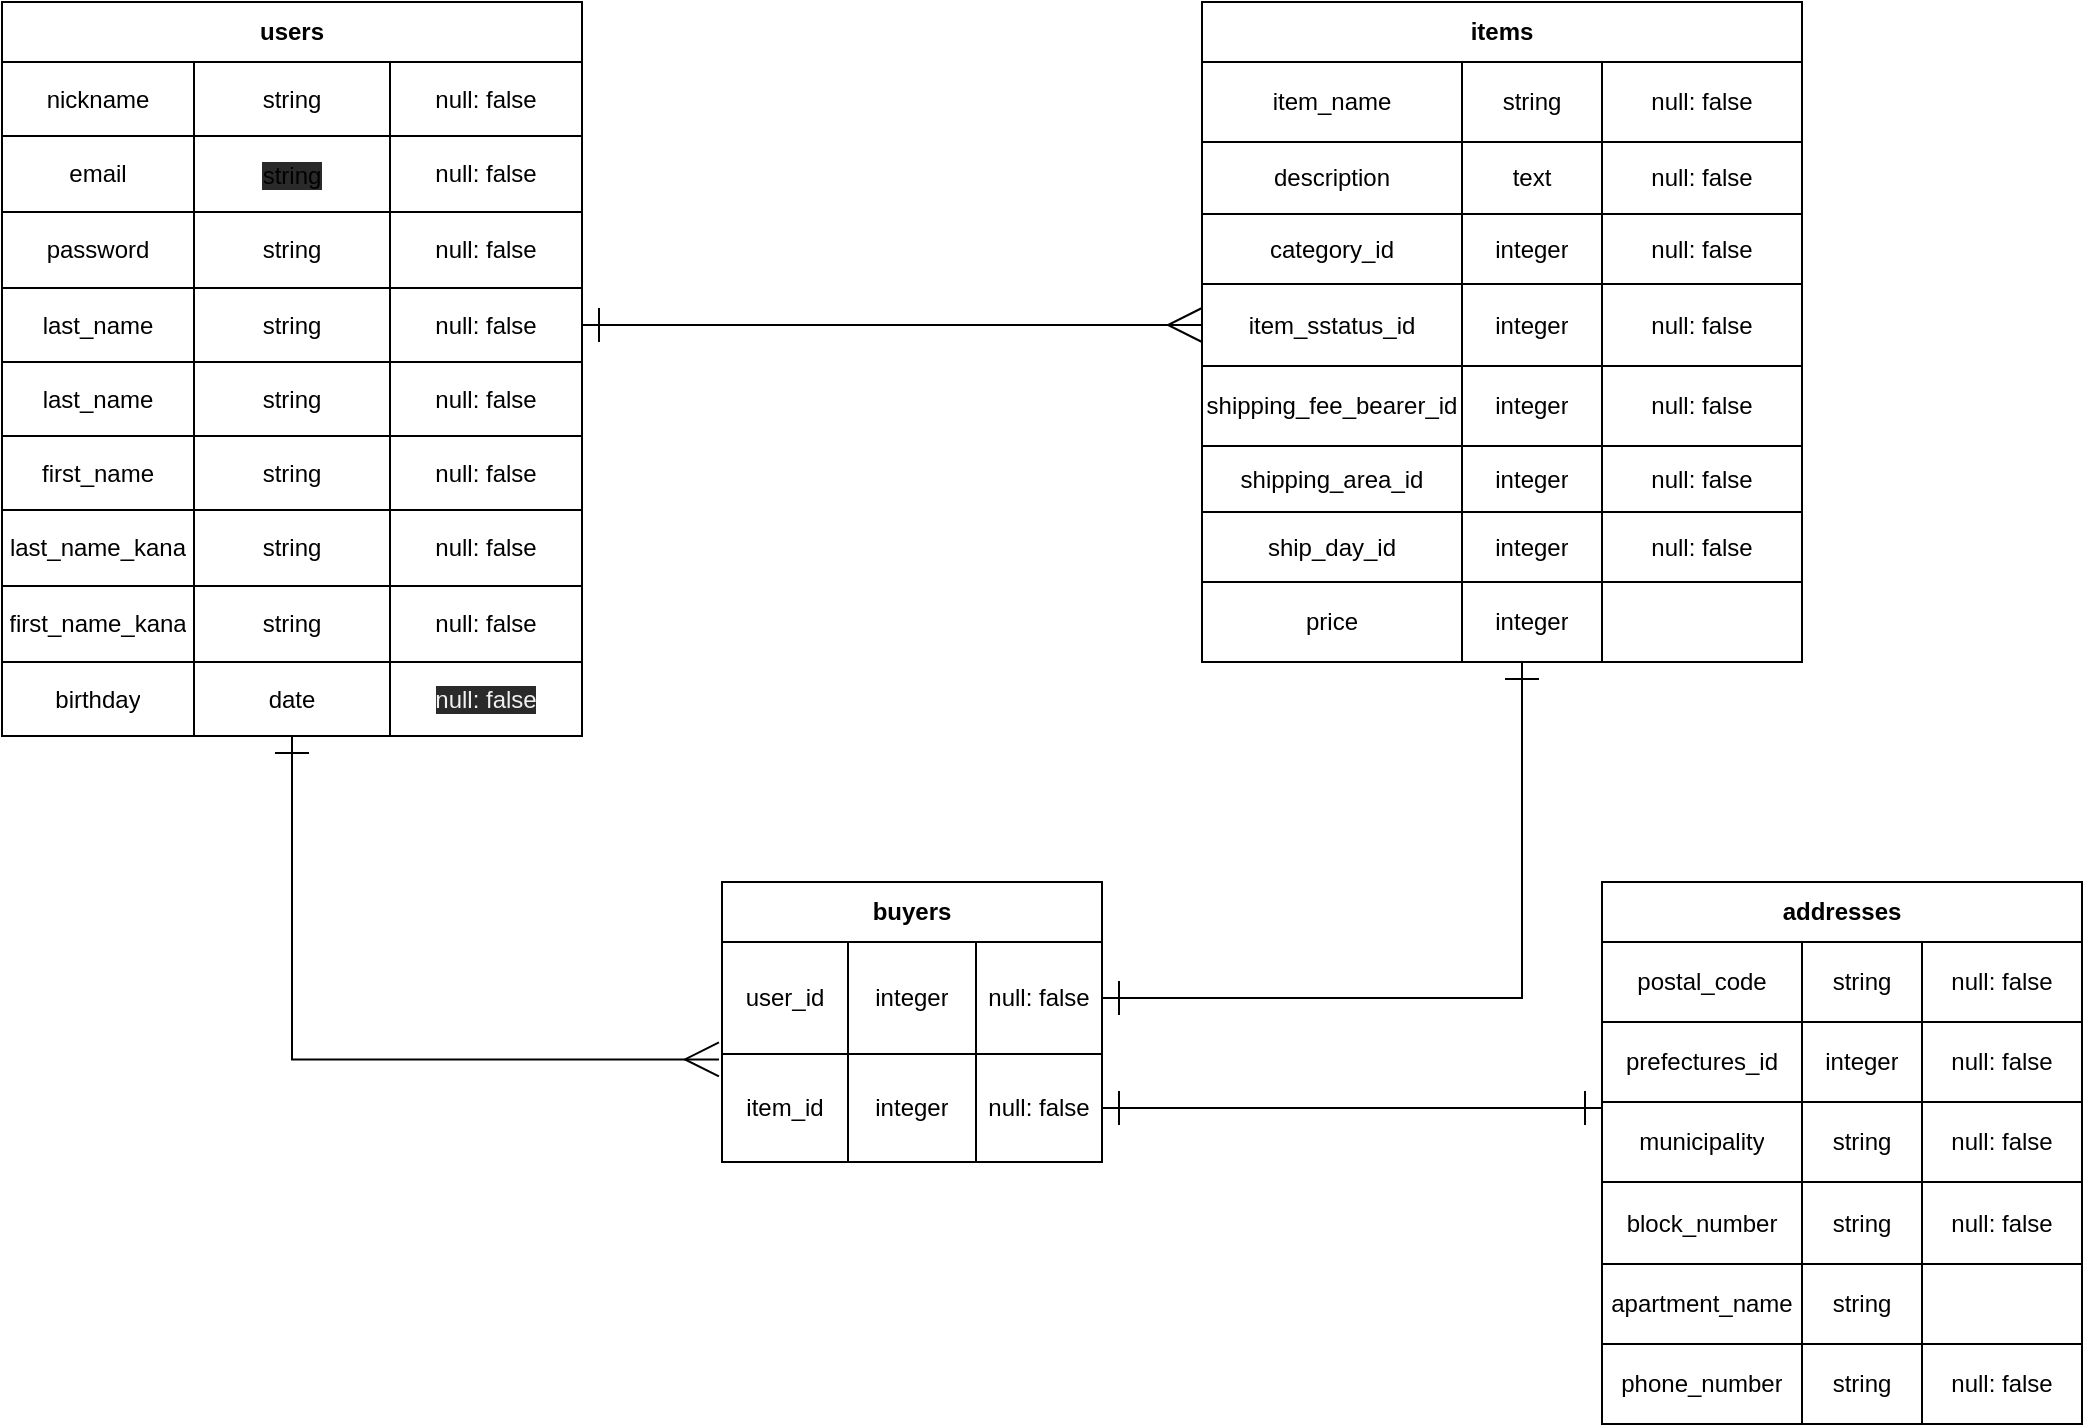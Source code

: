 <mxfile version="13.6.5">
    <diagram id="p3XSVhVBbxz0Y6dbwFnP" name="ページ1">
        <mxGraphModel dx="1283" dy="907" grid="1" gridSize="10" guides="1" tooltips="1" connect="1" arrows="1" fold="1" page="1" pageScale="1" pageWidth="1169" pageHeight="827" math="0" shadow="0">
            <root>
                <mxCell id="0"/>
                <mxCell id="1" parent="0"/>
                <mxCell id="352" style="edgeStyle=orthogonalEdgeStyle;rounded=0;orthogonalLoop=1;jettySize=auto;html=1;entryX=-0.008;entryY=0.05;entryDx=0;entryDy=0;entryPerimeter=0;endArrow=ERmany;endFill=0;endSize=15;startArrow=ERone;startFill=0;startSize=15;" edge="1" parent="1" source="236" target="323">
                    <mxGeometry relative="1" as="geometry"/>
                </mxCell>
                <mxCell id="236" value="users" style="shape=table;html=1;whiteSpace=wrap;startSize=30;container=1;collapsible=0;childLayout=tableLayout;fontStyle=1;align=center;" vertex="1" parent="1">
                    <mxGeometry x="80" y="80" width="290" height="367" as="geometry"/>
                </mxCell>
                <mxCell id="237" value="" style="shape=partialRectangle;html=1;whiteSpace=wrap;collapsible=0;dropTarget=0;pointerEvents=0;fillColor=none;top=0;left=0;bottom=0;right=0;points=[[0,0.5],[1,0.5]];portConstraint=eastwest;" vertex="1" parent="236">
                    <mxGeometry y="30" width="290" height="37" as="geometry"/>
                </mxCell>
                <mxCell id="238" value="nickname" style="shape=partialRectangle;html=1;whiteSpace=wrap;connectable=0;fillColor=none;top=0;left=0;bottom=0;right=0;overflow=hidden;" vertex="1" parent="237">
                    <mxGeometry width="96" height="37" as="geometry"/>
                </mxCell>
                <mxCell id="239" value="string" style="shape=partialRectangle;html=1;whiteSpace=wrap;connectable=0;fillColor=none;top=0;left=0;bottom=0;right=0;overflow=hidden;" vertex="1" parent="237">
                    <mxGeometry x="96" width="98" height="37" as="geometry"/>
                </mxCell>
                <mxCell id="240" value="null: false" style="shape=partialRectangle;html=1;whiteSpace=wrap;connectable=0;fillColor=none;top=0;left=0;bottom=0;right=0;overflow=hidden;" vertex="1" parent="237">
                    <mxGeometry x="194" width="96" height="37" as="geometry"/>
                </mxCell>
                <mxCell id="257" value="" style="shape=partialRectangle;html=1;whiteSpace=wrap;collapsible=0;dropTarget=0;pointerEvents=0;fillColor=none;top=0;left=0;bottom=0;right=0;points=[[0,0.5],[1,0.5]];portConstraint=eastwest;" vertex="1" parent="236">
                    <mxGeometry y="67" width="290" height="38" as="geometry"/>
                </mxCell>
                <mxCell id="258" value="email" style="shape=partialRectangle;html=1;whiteSpace=wrap;connectable=0;fillColor=none;top=0;left=0;bottom=0;right=0;overflow=hidden;" vertex="1" parent="257">
                    <mxGeometry width="96" height="38" as="geometry"/>
                </mxCell>
                <mxCell id="259" value="&lt;div style=&quot;line-height: 18px&quot;&gt;&lt;span style=&quot;background-color: rgb(42 , 42 , 42)&quot;&gt;string&lt;/span&gt;&lt;/div&gt;" style="shape=partialRectangle;html=1;whiteSpace=wrap;connectable=0;fillColor=none;top=0;left=0;bottom=0;right=0;overflow=hidden;" vertex="1" parent="257">
                    <mxGeometry x="96" width="98" height="38" as="geometry"/>
                </mxCell>
                <mxCell id="260" value="&lt;span&gt;null: false&lt;/span&gt;" style="shape=partialRectangle;html=1;whiteSpace=wrap;connectable=0;fillColor=none;top=0;left=0;bottom=0;right=0;overflow=hidden;" vertex="1" parent="257">
                    <mxGeometry x="194" width="96" height="38" as="geometry"/>
                </mxCell>
                <mxCell id="253" value="" style="shape=partialRectangle;html=1;whiteSpace=wrap;collapsible=0;dropTarget=0;pointerEvents=0;fillColor=none;top=0;left=0;bottom=0;right=0;points=[[0,0.5],[1,0.5]];portConstraint=eastwest;" vertex="1" parent="236">
                    <mxGeometry y="105" width="290" height="38" as="geometry"/>
                </mxCell>
                <mxCell id="254" value="password" style="shape=partialRectangle;html=1;whiteSpace=wrap;connectable=0;fillColor=none;top=0;left=0;bottom=0;right=0;overflow=hidden;" vertex="1" parent="253">
                    <mxGeometry width="96" height="38" as="geometry"/>
                </mxCell>
                <mxCell id="255" value="&lt;span&gt;string&lt;/span&gt;" style="shape=partialRectangle;html=1;whiteSpace=wrap;connectable=0;fillColor=none;top=0;left=0;bottom=0;right=0;overflow=hidden;" vertex="1" parent="253">
                    <mxGeometry x="96" width="98" height="38" as="geometry"/>
                </mxCell>
                <mxCell id="256" value="&lt;span&gt;null: false&lt;/span&gt;" style="shape=partialRectangle;html=1;whiteSpace=wrap;connectable=0;fillColor=none;top=0;left=0;bottom=0;right=0;overflow=hidden;" vertex="1" parent="253">
                    <mxGeometry x="194" width="96" height="38" as="geometry"/>
                </mxCell>
                <mxCell id="241" value="" style="shape=partialRectangle;html=1;whiteSpace=wrap;collapsible=0;dropTarget=0;pointerEvents=0;fillColor=none;top=0;left=0;bottom=0;right=0;points=[[0,0.5],[1,0.5]];portConstraint=eastwest;" vertex="1" parent="236">
                    <mxGeometry y="143" width="290" height="37" as="geometry"/>
                </mxCell>
                <mxCell id="242" value="last_name" style="shape=partialRectangle;html=1;whiteSpace=wrap;connectable=0;fillColor=none;top=0;left=0;bottom=0;right=0;overflow=hidden;" vertex="1" parent="241">
                    <mxGeometry width="96" height="37" as="geometry"/>
                </mxCell>
                <mxCell id="243" value="&lt;span&gt;string&lt;/span&gt;" style="shape=partialRectangle;html=1;whiteSpace=wrap;connectable=0;fillColor=none;top=0;left=0;bottom=0;right=0;overflow=hidden;" vertex="1" parent="241">
                    <mxGeometry x="96" width="98" height="37" as="geometry"/>
                </mxCell>
                <mxCell id="244" value="&lt;span&gt;null: false&lt;/span&gt;" style="shape=partialRectangle;html=1;whiteSpace=wrap;connectable=0;fillColor=none;top=0;left=0;bottom=0;right=0;overflow=hidden;" vertex="1" parent="241">
                    <mxGeometry x="194" width="96" height="37" as="geometry"/>
                </mxCell>
                <mxCell id="354" value="" style="shape=partialRectangle;html=1;whiteSpace=wrap;collapsible=0;dropTarget=0;pointerEvents=0;fillColor=none;top=0;left=0;bottom=0;right=0;points=[[0,0.5],[1,0.5]];portConstraint=eastwest;" vertex="1" parent="236">
                    <mxGeometry y="180" width="290" height="37" as="geometry"/>
                </mxCell>
                <mxCell id="355" value="last_name" style="shape=partialRectangle;html=1;whiteSpace=wrap;connectable=0;fillColor=none;top=0;left=0;bottom=0;right=0;overflow=hidden;" vertex="1" parent="354">
                    <mxGeometry width="96" height="37" as="geometry"/>
                </mxCell>
                <mxCell id="356" value="&lt;span&gt;string&lt;/span&gt;" style="shape=partialRectangle;html=1;whiteSpace=wrap;connectable=0;fillColor=none;top=0;left=0;bottom=0;right=0;overflow=hidden;" vertex="1" parent="354">
                    <mxGeometry x="96" width="98" height="37" as="geometry"/>
                </mxCell>
                <mxCell id="357" value="&lt;span&gt;null: false&lt;/span&gt;" style="shape=partialRectangle;html=1;whiteSpace=wrap;connectable=0;fillColor=none;top=0;left=0;bottom=0;right=0;overflow=hidden;" vertex="1" parent="354">
                    <mxGeometry x="194" width="96" height="37" as="geometry"/>
                </mxCell>
                <mxCell id="249" value="" style="shape=partialRectangle;html=1;whiteSpace=wrap;collapsible=0;dropTarget=0;pointerEvents=0;fillColor=none;top=0;left=0;bottom=0;right=0;points=[[0,0.5],[1,0.5]];portConstraint=eastwest;" vertex="1" parent="236">
                    <mxGeometry y="217" width="290" height="37" as="geometry"/>
                </mxCell>
                <mxCell id="250" value="first_name" style="shape=partialRectangle;html=1;whiteSpace=wrap;connectable=0;fillColor=none;top=0;left=0;bottom=0;right=0;overflow=hidden;" vertex="1" parent="249">
                    <mxGeometry width="96" height="37" as="geometry"/>
                </mxCell>
                <mxCell id="251" value="&lt;span&gt;string&lt;/span&gt;" style="shape=partialRectangle;html=1;whiteSpace=wrap;connectable=0;fillColor=none;top=0;left=0;bottom=0;right=0;overflow=hidden;" vertex="1" parent="249">
                    <mxGeometry x="96" width="98" height="37" as="geometry"/>
                </mxCell>
                <mxCell id="252" value="&lt;span&gt;null: false&lt;/span&gt;" style="shape=partialRectangle;html=1;whiteSpace=wrap;connectable=0;fillColor=none;top=0;left=0;bottom=0;right=0;overflow=hidden;" vertex="1" parent="249">
                    <mxGeometry x="194" width="96" height="37" as="geometry"/>
                </mxCell>
                <mxCell id="265" value="" style="shape=partialRectangle;html=1;whiteSpace=wrap;collapsible=0;dropTarget=0;pointerEvents=0;fillColor=none;top=0;left=0;bottom=0;right=0;points=[[0,0.5],[1,0.5]];portConstraint=eastwest;" vertex="1" parent="236">
                    <mxGeometry y="254" width="290" height="38" as="geometry"/>
                </mxCell>
                <mxCell id="266" value="last_name_kana" style="shape=partialRectangle;html=1;whiteSpace=wrap;connectable=0;fillColor=none;top=0;left=0;bottom=0;right=0;overflow=hidden;" vertex="1" parent="265">
                    <mxGeometry width="96" height="38" as="geometry"/>
                </mxCell>
                <mxCell id="267" value="&lt;span&gt;string&lt;/span&gt;" style="shape=partialRectangle;html=1;whiteSpace=wrap;connectable=0;fillColor=none;top=0;left=0;bottom=0;right=0;overflow=hidden;" vertex="1" parent="265">
                    <mxGeometry x="96" width="98" height="38" as="geometry"/>
                </mxCell>
                <mxCell id="268" value="&lt;span&gt;null: false&lt;/span&gt;" style="shape=partialRectangle;html=1;whiteSpace=wrap;connectable=0;fillColor=none;top=0;left=0;bottom=0;right=0;overflow=hidden;" vertex="1" parent="265">
                    <mxGeometry x="194" width="96" height="38" as="geometry"/>
                </mxCell>
                <mxCell id="261" value="" style="shape=partialRectangle;html=1;whiteSpace=wrap;collapsible=0;dropTarget=0;pointerEvents=0;fillColor=none;top=0;left=0;bottom=0;right=0;points=[[0,0.5],[1,0.5]];portConstraint=eastwest;" vertex="1" parent="236">
                    <mxGeometry y="292" width="290" height="38" as="geometry"/>
                </mxCell>
                <mxCell id="262" value="first_name_kana" style="shape=partialRectangle;html=1;whiteSpace=wrap;connectable=0;fillColor=none;top=0;left=0;bottom=0;right=0;overflow=hidden;" vertex="1" parent="261">
                    <mxGeometry width="96" height="38" as="geometry"/>
                </mxCell>
                <mxCell id="263" value="&lt;span&gt;string&lt;/span&gt;" style="shape=partialRectangle;html=1;whiteSpace=wrap;connectable=0;fillColor=none;top=0;left=0;bottom=0;right=0;overflow=hidden;" vertex="1" parent="261">
                    <mxGeometry x="96" width="98" height="38" as="geometry"/>
                </mxCell>
                <mxCell id="264" value="&lt;span&gt;null: false&lt;/span&gt;" style="shape=partialRectangle;html=1;whiteSpace=wrap;connectable=0;fillColor=none;top=0;left=0;bottom=0;right=0;overflow=hidden;" vertex="1" parent="261">
                    <mxGeometry x="194" width="96" height="38" as="geometry"/>
                </mxCell>
                <mxCell id="245" value="" style="shape=partialRectangle;html=1;whiteSpace=wrap;collapsible=0;dropTarget=0;pointerEvents=0;fillColor=none;top=0;left=0;bottom=0;right=0;points=[[0,0.5],[1,0.5]];portConstraint=eastwest;" vertex="1" parent="236">
                    <mxGeometry y="330" width="290" height="37" as="geometry"/>
                </mxCell>
                <mxCell id="246" value="birthday" style="shape=partialRectangle;html=1;whiteSpace=wrap;connectable=0;fillColor=none;top=0;left=0;bottom=0;right=0;overflow=hidden;" vertex="1" parent="245">
                    <mxGeometry width="96" height="37" as="geometry"/>
                </mxCell>
                <mxCell id="247" value="date" style="shape=partialRectangle;html=1;whiteSpace=wrap;connectable=0;fillColor=none;top=0;left=0;bottom=0;right=0;overflow=hidden;" vertex="1" parent="245">
                    <mxGeometry x="96" width="98" height="37" as="geometry"/>
                </mxCell>
                <mxCell id="248" value="&lt;meta charset=&quot;utf-8&quot;&gt;&lt;span style=&quot;color: rgb(240, 240, 240); font-family: helvetica; font-size: 12px; font-style: normal; font-weight: 400; letter-spacing: normal; text-align: center; text-indent: 0px; text-transform: none; word-spacing: 0px; background-color: rgb(42, 42, 42); display: inline; float: none;&quot;&gt;null: false&lt;/span&gt;" style="shape=partialRectangle;html=1;whiteSpace=wrap;connectable=0;fillColor=none;top=0;left=0;bottom=0;right=0;overflow=hidden;" vertex="1" parent="245">
                    <mxGeometry x="194" width="96" height="37" as="geometry"/>
                </mxCell>
                <mxCell id="269" value="items" style="shape=table;html=1;whiteSpace=wrap;startSize=30;container=1;collapsible=0;childLayout=tableLayout;fontStyle=1;align=center;" vertex="1" parent="1">
                    <mxGeometry x="680" y="80" width="300" height="330" as="geometry"/>
                </mxCell>
                <mxCell id="270" value="" style="shape=partialRectangle;html=1;whiteSpace=wrap;collapsible=0;dropTarget=0;pointerEvents=0;fillColor=none;top=0;left=0;bottom=0;right=0;points=[[0,0.5],[1,0.5]];portConstraint=eastwest;" vertex="1" parent="269">
                    <mxGeometry y="30" width="300" height="40" as="geometry"/>
                </mxCell>
                <mxCell id="271" value="item_name" style="shape=partialRectangle;html=1;whiteSpace=wrap;connectable=0;fillColor=none;top=0;left=0;bottom=0;right=0;overflow=hidden;" vertex="1" parent="270">
                    <mxGeometry width="130" height="40" as="geometry"/>
                </mxCell>
                <mxCell id="272" value="string" style="shape=partialRectangle;html=1;whiteSpace=wrap;connectable=0;fillColor=none;top=0;left=0;bottom=0;right=0;overflow=hidden;" vertex="1" parent="270">
                    <mxGeometry x="130" width="70" height="40" as="geometry"/>
                </mxCell>
                <mxCell id="273" value="null: false" style="shape=partialRectangle;html=1;whiteSpace=wrap;connectable=0;fillColor=none;top=0;left=0;bottom=0;right=0;overflow=hidden;" vertex="1" parent="270">
                    <mxGeometry x="200" width="100" height="40" as="geometry"/>
                </mxCell>
                <mxCell id="274" value="" style="shape=partialRectangle;html=1;whiteSpace=wrap;collapsible=0;dropTarget=0;pointerEvents=0;fillColor=none;top=0;left=0;bottom=0;right=0;points=[[0,0.5],[1,0.5]];portConstraint=eastwest;" vertex="1" parent="269">
                    <mxGeometry y="70" width="300" height="36" as="geometry"/>
                </mxCell>
                <mxCell id="275" value="description" style="shape=partialRectangle;html=1;whiteSpace=wrap;connectable=0;fillColor=none;top=0;left=0;bottom=0;right=0;overflow=hidden;" vertex="1" parent="274">
                    <mxGeometry width="130" height="36" as="geometry"/>
                </mxCell>
                <mxCell id="276" value="text" style="shape=partialRectangle;html=1;whiteSpace=wrap;connectable=0;fillColor=none;top=0;left=0;bottom=0;right=0;overflow=hidden;" vertex="1" parent="274">
                    <mxGeometry x="130" width="70" height="36" as="geometry"/>
                </mxCell>
                <mxCell id="277" value="null: false" style="shape=partialRectangle;html=1;whiteSpace=wrap;connectable=0;fillColor=none;top=0;left=0;bottom=0;right=0;overflow=hidden;" vertex="1" parent="274">
                    <mxGeometry x="200" width="100" height="36" as="geometry"/>
                </mxCell>
                <mxCell id="278" value="" style="shape=partialRectangle;html=1;whiteSpace=wrap;collapsible=0;dropTarget=0;pointerEvents=0;fillColor=none;top=0;left=0;bottom=0;right=0;points=[[0,0.5],[1,0.5]];portConstraint=eastwest;" vertex="1" parent="269">
                    <mxGeometry y="106" width="300" height="35" as="geometry"/>
                </mxCell>
                <mxCell id="279" value="category_id" style="shape=partialRectangle;html=1;whiteSpace=wrap;connectable=0;fillColor=none;top=0;left=0;bottom=0;right=0;overflow=hidden;" vertex="1" parent="278">
                    <mxGeometry width="130" height="35" as="geometry"/>
                </mxCell>
                <mxCell id="280" value="integer" style="shape=partialRectangle;html=1;whiteSpace=wrap;connectable=0;fillColor=none;top=0;left=0;bottom=0;right=0;overflow=hidden;" vertex="1" parent="278">
                    <mxGeometry x="130" width="70" height="35" as="geometry"/>
                </mxCell>
                <mxCell id="281" value="null: false" style="shape=partialRectangle;html=1;whiteSpace=wrap;connectable=0;fillColor=none;top=0;left=0;bottom=0;right=0;overflow=hidden;" vertex="1" parent="278">
                    <mxGeometry x="200" width="100" height="35" as="geometry"/>
                </mxCell>
                <mxCell id="290" value="" style="shape=partialRectangle;html=1;whiteSpace=wrap;collapsible=0;dropTarget=0;pointerEvents=0;fillColor=none;top=0;left=0;bottom=0;right=0;points=[[0,0.5],[1,0.5]];portConstraint=eastwest;" vertex="1" parent="269">
                    <mxGeometry y="141" width="300" height="41" as="geometry"/>
                </mxCell>
                <mxCell id="291" value="item_sstatus_id" style="shape=partialRectangle;html=1;whiteSpace=wrap;connectable=0;fillColor=none;top=0;left=0;bottom=0;right=0;overflow=hidden;" vertex="1" parent="290">
                    <mxGeometry width="130" height="41" as="geometry"/>
                </mxCell>
                <mxCell id="292" value="&lt;span&gt;integer&lt;/span&gt;" style="shape=partialRectangle;html=1;whiteSpace=wrap;connectable=0;fillColor=none;top=0;left=0;bottom=0;right=0;overflow=hidden;" vertex="1" parent="290">
                    <mxGeometry x="130" width="70" height="41" as="geometry"/>
                </mxCell>
                <mxCell id="293" value="null: false" style="shape=partialRectangle;html=1;whiteSpace=wrap;connectable=0;fillColor=none;top=0;left=0;bottom=0;right=0;overflow=hidden;" vertex="1" parent="290">
                    <mxGeometry x="200" width="100" height="41" as="geometry"/>
                </mxCell>
                <mxCell id="286" value="" style="shape=partialRectangle;html=1;whiteSpace=wrap;collapsible=0;dropTarget=0;pointerEvents=0;fillColor=none;top=0;left=0;bottom=0;right=0;points=[[0,0.5],[1,0.5]];portConstraint=eastwest;" vertex="1" parent="269">
                    <mxGeometry y="182" width="300" height="40" as="geometry"/>
                </mxCell>
                <mxCell id="287" value="shipping_fee_bearer_id" style="shape=partialRectangle;html=1;whiteSpace=wrap;connectable=0;fillColor=none;top=0;left=0;bottom=0;right=0;overflow=hidden;" vertex="1" parent="286">
                    <mxGeometry width="130" height="40" as="geometry"/>
                </mxCell>
                <mxCell id="288" value="&lt;span&gt;integer&lt;/span&gt;" style="shape=partialRectangle;html=1;whiteSpace=wrap;connectable=0;fillColor=none;top=0;left=0;bottom=0;right=0;overflow=hidden;" vertex="1" parent="286">
                    <mxGeometry x="130" width="70" height="40" as="geometry"/>
                </mxCell>
                <mxCell id="289" value="null: false" style="shape=partialRectangle;html=1;whiteSpace=wrap;connectable=0;fillColor=none;top=0;left=0;bottom=0;right=0;overflow=hidden;" vertex="1" parent="286">
                    <mxGeometry x="200" width="100" height="40" as="geometry"/>
                </mxCell>
                <mxCell id="297" value="" style="shape=partialRectangle;html=1;whiteSpace=wrap;collapsible=0;dropTarget=0;pointerEvents=0;fillColor=none;top=0;left=0;bottom=0;right=0;points=[[0,0.5],[1,0.5]];portConstraint=eastwest;" vertex="1" parent="269">
                    <mxGeometry y="222" width="300" height="33" as="geometry"/>
                </mxCell>
                <mxCell id="298" value="shipping_area_id" style="shape=partialRectangle;html=1;whiteSpace=wrap;connectable=0;fillColor=none;top=0;left=0;bottom=0;right=0;overflow=hidden;" vertex="1" parent="297">
                    <mxGeometry width="130" height="33" as="geometry"/>
                </mxCell>
                <mxCell id="299" value="&lt;span&gt;integer&lt;/span&gt;" style="shape=partialRectangle;html=1;whiteSpace=wrap;connectable=0;fillColor=none;top=0;left=0;bottom=0;right=0;overflow=hidden;" vertex="1" parent="297">
                    <mxGeometry x="130" width="70" height="33" as="geometry"/>
                </mxCell>
                <mxCell id="300" value="null: false" style="shape=partialRectangle;html=1;whiteSpace=wrap;connectable=0;fillColor=none;top=0;left=0;bottom=0;right=0;overflow=hidden;" vertex="1" parent="297">
                    <mxGeometry x="200" width="100" height="33" as="geometry"/>
                </mxCell>
                <mxCell id="282" value="" style="shape=partialRectangle;html=1;whiteSpace=wrap;collapsible=0;dropTarget=0;pointerEvents=0;fillColor=none;top=0;left=0;bottom=0;right=0;points=[[0,0.5],[1,0.5]];portConstraint=eastwest;" vertex="1" parent="269">
                    <mxGeometry y="255" width="300" height="35" as="geometry"/>
                </mxCell>
                <mxCell id="283" value="ship_day_id" style="shape=partialRectangle;html=1;whiteSpace=wrap;connectable=0;fillColor=none;top=0;left=0;bottom=0;right=0;overflow=hidden;" vertex="1" parent="282">
                    <mxGeometry width="130" height="35" as="geometry"/>
                </mxCell>
                <mxCell id="284" value="&lt;span&gt;integer&lt;/span&gt;" style="shape=partialRectangle;html=1;whiteSpace=wrap;connectable=0;fillColor=none;top=0;left=0;bottom=0;right=0;overflow=hidden;" vertex="1" parent="282">
                    <mxGeometry x="130" width="70" height="35" as="geometry"/>
                </mxCell>
                <mxCell id="285" value="null: false" style="shape=partialRectangle;html=1;whiteSpace=wrap;connectable=0;fillColor=none;top=0;left=0;bottom=0;right=0;overflow=hidden;" vertex="1" parent="282">
                    <mxGeometry x="200" width="100" height="35" as="geometry"/>
                </mxCell>
                <mxCell id="301" value="" style="shape=partialRectangle;html=1;whiteSpace=wrap;collapsible=0;dropTarget=0;pointerEvents=0;fillColor=none;top=0;left=0;bottom=0;right=0;points=[[0,0.5],[1,0.5]];portConstraint=eastwest;" vertex="1" parent="269">
                    <mxGeometry y="290" width="300" height="40" as="geometry"/>
                </mxCell>
                <mxCell id="302" value="price" style="shape=partialRectangle;html=1;whiteSpace=wrap;connectable=0;fillColor=none;top=0;left=0;bottom=0;right=0;overflow=hidden;" vertex="1" parent="301">
                    <mxGeometry width="130" height="40" as="geometry"/>
                </mxCell>
                <mxCell id="303" value="&lt;span&gt;integer&lt;/span&gt;" style="shape=partialRectangle;html=1;whiteSpace=wrap;connectable=0;fillColor=none;top=0;left=0;bottom=0;right=0;overflow=hidden;" vertex="1" parent="301">
                    <mxGeometry x="130" width="70" height="40" as="geometry"/>
                </mxCell>
                <mxCell id="304" value="" style="shape=partialRectangle;html=1;whiteSpace=wrap;connectable=0;fillColor=none;top=0;left=0;bottom=0;right=0;overflow=hidden;" vertex="1" parent="301">
                    <mxGeometry x="200" width="100" height="40" as="geometry"/>
                </mxCell>
                <mxCell id="327" value="addresses" style="shape=table;html=1;whiteSpace=wrap;startSize=30;container=1;collapsible=0;childLayout=tableLayout;fontStyle=1;align=center;" vertex="1" parent="1">
                    <mxGeometry x="880" y="520" width="240" height="271" as="geometry"/>
                </mxCell>
                <mxCell id="328" value="" style="shape=partialRectangle;html=1;whiteSpace=wrap;collapsible=0;dropTarget=0;pointerEvents=0;fillColor=none;top=0;left=0;bottom=0;right=0;points=[[0,0.5],[1,0.5]];portConstraint=eastwest;" vertex="1" parent="327">
                    <mxGeometry y="30" width="240" height="40" as="geometry"/>
                </mxCell>
                <mxCell id="329" value="postal_code" style="shape=partialRectangle;html=1;whiteSpace=wrap;connectable=0;fillColor=none;top=0;left=0;bottom=0;right=0;overflow=hidden;" vertex="1" parent="328">
                    <mxGeometry width="100" height="40" as="geometry"/>
                </mxCell>
                <mxCell id="330" value="string" style="shape=partialRectangle;html=1;whiteSpace=wrap;connectable=0;fillColor=none;top=0;left=0;bottom=0;right=0;overflow=hidden;" vertex="1" parent="328">
                    <mxGeometry x="100" width="60" height="40" as="geometry"/>
                </mxCell>
                <mxCell id="331" value="null: false" style="shape=partialRectangle;html=1;whiteSpace=wrap;connectable=0;fillColor=none;top=0;left=0;bottom=0;right=0;overflow=hidden;" vertex="1" parent="328">
                    <mxGeometry x="160" width="80" height="40" as="geometry"/>
                </mxCell>
                <mxCell id="332" value="" style="shape=partialRectangle;html=1;whiteSpace=wrap;collapsible=0;dropTarget=0;pointerEvents=0;fillColor=none;top=0;left=0;bottom=0;right=0;points=[[0,0.5],[1,0.5]];portConstraint=eastwest;" vertex="1" parent="327">
                    <mxGeometry y="70" width="240" height="40" as="geometry"/>
                </mxCell>
                <mxCell id="333" value="prefectures_id" style="shape=partialRectangle;html=1;whiteSpace=wrap;connectable=0;fillColor=none;top=0;left=0;bottom=0;right=0;overflow=hidden;" vertex="1" parent="332">
                    <mxGeometry width="100" height="40" as="geometry"/>
                </mxCell>
                <mxCell id="334" value="integer" style="shape=partialRectangle;html=1;whiteSpace=wrap;connectable=0;fillColor=none;top=0;left=0;bottom=0;right=0;overflow=hidden;" vertex="1" parent="332">
                    <mxGeometry x="100" width="60" height="40" as="geometry"/>
                </mxCell>
                <mxCell id="335" value="null: false" style="shape=partialRectangle;html=1;whiteSpace=wrap;connectable=0;fillColor=none;top=0;left=0;bottom=0;right=0;overflow=hidden;" vertex="1" parent="332">
                    <mxGeometry x="160" width="80" height="40" as="geometry"/>
                </mxCell>
                <mxCell id="336" value="" style="shape=partialRectangle;html=1;whiteSpace=wrap;collapsible=0;dropTarget=0;pointerEvents=0;fillColor=none;top=0;left=0;bottom=0;right=0;points=[[0,0.5],[1,0.5]];portConstraint=eastwest;" vertex="1" parent="327">
                    <mxGeometry y="110" width="240" height="40" as="geometry"/>
                </mxCell>
                <mxCell id="337" value="municipality" style="shape=partialRectangle;html=1;whiteSpace=wrap;connectable=0;fillColor=none;top=0;left=0;bottom=0;right=0;overflow=hidden;" vertex="1" parent="336">
                    <mxGeometry width="100" height="40" as="geometry"/>
                </mxCell>
                <mxCell id="338" value="string" style="shape=partialRectangle;html=1;whiteSpace=wrap;connectable=0;fillColor=none;top=0;left=0;bottom=0;right=0;overflow=hidden;" vertex="1" parent="336">
                    <mxGeometry x="100" width="60" height="40" as="geometry"/>
                </mxCell>
                <mxCell id="339" value="null: false" style="shape=partialRectangle;html=1;whiteSpace=wrap;connectable=0;fillColor=none;top=0;left=0;bottom=0;right=0;overflow=hidden;" vertex="1" parent="336">
                    <mxGeometry x="160" width="80" height="40" as="geometry"/>
                </mxCell>
                <mxCell id="348" value="" style="shape=partialRectangle;html=1;whiteSpace=wrap;collapsible=0;dropTarget=0;pointerEvents=0;fillColor=none;top=0;left=0;bottom=0;right=0;points=[[0,0.5],[1,0.5]];portConstraint=eastwest;" vertex="1" parent="327">
                    <mxGeometry y="150" width="240" height="41" as="geometry"/>
                </mxCell>
                <mxCell id="349" value="block_number" style="shape=partialRectangle;html=1;whiteSpace=wrap;connectable=0;fillColor=none;top=0;left=0;bottom=0;right=0;overflow=hidden;" vertex="1" parent="348">
                    <mxGeometry width="100" height="41" as="geometry"/>
                </mxCell>
                <mxCell id="350" value="string" style="shape=partialRectangle;html=1;whiteSpace=wrap;connectable=0;fillColor=none;top=0;left=0;bottom=0;right=0;overflow=hidden;" vertex="1" parent="348">
                    <mxGeometry x="100" width="60" height="41" as="geometry"/>
                </mxCell>
                <mxCell id="351" value="null: false" style="shape=partialRectangle;html=1;whiteSpace=wrap;connectable=0;fillColor=none;top=0;left=0;bottom=0;right=0;overflow=hidden;" vertex="1" parent="348">
                    <mxGeometry x="160" width="80" height="41" as="geometry"/>
                </mxCell>
                <mxCell id="344" value="" style="shape=partialRectangle;html=1;whiteSpace=wrap;collapsible=0;dropTarget=0;pointerEvents=0;fillColor=none;top=0;left=0;bottom=0;right=0;points=[[0,0.5],[1,0.5]];portConstraint=eastwest;" vertex="1" parent="327">
                    <mxGeometry y="191" width="240" height="40" as="geometry"/>
                </mxCell>
                <mxCell id="345" value="apartment_name" style="shape=partialRectangle;html=1;whiteSpace=wrap;connectable=0;fillColor=none;top=0;left=0;bottom=0;right=0;overflow=hidden;" vertex="1" parent="344">
                    <mxGeometry width="100" height="40" as="geometry"/>
                </mxCell>
                <mxCell id="346" value="string" style="shape=partialRectangle;html=1;whiteSpace=wrap;connectable=0;fillColor=none;top=0;left=0;bottom=0;right=0;overflow=hidden;" vertex="1" parent="344">
                    <mxGeometry x="100" width="60" height="40" as="geometry"/>
                </mxCell>
                <mxCell id="347" value="" style="shape=partialRectangle;html=1;whiteSpace=wrap;connectable=0;fillColor=none;top=0;left=0;bottom=0;right=0;overflow=hidden;" vertex="1" parent="344">
                    <mxGeometry x="160" width="80" height="40" as="geometry"/>
                </mxCell>
                <mxCell id="340" value="" style="shape=partialRectangle;html=1;whiteSpace=wrap;collapsible=0;dropTarget=0;pointerEvents=0;fillColor=none;top=0;left=0;bottom=0;right=0;points=[[0,0.5],[1,0.5]];portConstraint=eastwest;" vertex="1" parent="327">
                    <mxGeometry y="231" width="240" height="40" as="geometry"/>
                </mxCell>
                <mxCell id="341" value="phone_number" style="shape=partialRectangle;html=1;whiteSpace=wrap;connectable=0;fillColor=none;top=0;left=0;bottom=0;right=0;overflow=hidden;" vertex="1" parent="340">
                    <mxGeometry width="100" height="40" as="geometry"/>
                </mxCell>
                <mxCell id="342" value="string" style="shape=partialRectangle;html=1;whiteSpace=wrap;connectable=0;fillColor=none;top=0;left=0;bottom=0;right=0;overflow=hidden;" vertex="1" parent="340">
                    <mxGeometry x="100" width="60" height="40" as="geometry"/>
                </mxCell>
                <mxCell id="343" value="null: false" style="shape=partialRectangle;html=1;whiteSpace=wrap;connectable=0;fillColor=none;top=0;left=0;bottom=0;right=0;overflow=hidden;" vertex="1" parent="340">
                    <mxGeometry x="160" width="80" height="40" as="geometry"/>
                </mxCell>
                <mxCell id="318" value="buyers" style="shape=table;html=1;whiteSpace=wrap;startSize=30;container=1;collapsible=0;childLayout=tableLayout;fontStyle=1;align=center;" vertex="1" parent="1">
                    <mxGeometry x="440" y="520" width="190" height="140" as="geometry"/>
                </mxCell>
                <mxCell id="319" value="" style="shape=partialRectangle;html=1;whiteSpace=wrap;collapsible=0;dropTarget=0;pointerEvents=0;fillColor=none;top=0;left=0;bottom=0;right=0;points=[[0,0.5],[1,0.5]];portConstraint=eastwest;" vertex="1" parent="318">
                    <mxGeometry y="30" width="190" height="56" as="geometry"/>
                </mxCell>
                <mxCell id="320" value="user_id" style="shape=partialRectangle;html=1;whiteSpace=wrap;connectable=0;fillColor=none;top=0;left=0;bottom=0;right=0;overflow=hidden;" vertex="1" parent="319">
                    <mxGeometry width="63" height="56" as="geometry"/>
                </mxCell>
                <mxCell id="321" value="integer" style="shape=partialRectangle;html=1;whiteSpace=wrap;connectable=0;fillColor=none;top=0;left=0;bottom=0;right=0;overflow=hidden;" vertex="1" parent="319">
                    <mxGeometry x="63" width="64" height="56" as="geometry"/>
                </mxCell>
                <mxCell id="322" value="null: false" style="shape=partialRectangle;html=1;whiteSpace=wrap;connectable=0;fillColor=none;top=0;left=0;bottom=0;right=0;overflow=hidden;" vertex="1" parent="319">
                    <mxGeometry x="127" width="63" height="56" as="geometry"/>
                </mxCell>
                <mxCell id="323" value="" style="shape=partialRectangle;html=1;whiteSpace=wrap;collapsible=0;dropTarget=0;pointerEvents=0;fillColor=none;top=0;left=0;bottom=0;right=0;points=[[0,0.5],[1,0.5]];portConstraint=eastwest;" vertex="1" parent="318">
                    <mxGeometry y="86" width="190" height="54" as="geometry"/>
                </mxCell>
                <mxCell id="324" value="item_id" style="shape=partialRectangle;html=1;whiteSpace=wrap;connectable=0;fillColor=none;top=0;left=0;bottom=0;right=0;overflow=hidden;" vertex="1" parent="323">
                    <mxGeometry width="63" height="54" as="geometry"/>
                </mxCell>
                <mxCell id="325" value="integer" style="shape=partialRectangle;html=1;whiteSpace=wrap;connectable=0;fillColor=none;top=0;left=0;bottom=0;right=0;overflow=hidden;" vertex="1" parent="323">
                    <mxGeometry x="63" width="64" height="54" as="geometry"/>
                </mxCell>
                <mxCell id="326" value="null: false" style="shape=partialRectangle;html=1;whiteSpace=wrap;connectable=0;fillColor=none;top=0;left=0;bottom=0;right=0;overflow=hidden;" vertex="1" parent="323">
                    <mxGeometry x="127" width="63" height="54" as="geometry"/>
                </mxCell>
                <mxCell id="358" style="edgeStyle=orthogonalEdgeStyle;rounded=0;orthogonalLoop=1;jettySize=auto;html=1;entryX=0;entryY=0.5;entryDx=0;entryDy=0;startArrow=ERone;startFill=0;startSize=15;endArrow=ERmany;endFill=0;endSize=15;" edge="1" parent="1" source="241" target="290">
                    <mxGeometry relative="1" as="geometry"/>
                </mxCell>
                <mxCell id="359" style="edgeStyle=orthogonalEdgeStyle;rounded=0;orthogonalLoop=1;jettySize=auto;html=1;entryX=1;entryY=0.5;entryDx=0;entryDy=0;startArrow=ERone;startFill=0;startSize=15;endArrow=ERone;endFill=0;endSize=15;" edge="1" parent="1" source="336" target="323">
                    <mxGeometry relative="1" as="geometry">
                        <Array as="points">
                            <mxPoint x="860" y="633"/>
                            <mxPoint x="860" y="633"/>
                        </Array>
                    </mxGeometry>
                </mxCell>
                <mxCell id="361" style="edgeStyle=orthogonalEdgeStyle;rounded=0;orthogonalLoop=1;jettySize=auto;html=1;startArrow=ERone;startFill=0;startSize=15;endArrow=ERone;endFill=0;endSize=15;" edge="1" parent="1" source="319" target="301">
                    <mxGeometry relative="1" as="geometry">
                        <mxPoint x="850" y="420" as="targetPoint"/>
                        <Array as="points">
                            <mxPoint x="840" y="578"/>
                        </Array>
                    </mxGeometry>
                </mxCell>
            </root>
        </mxGraphModel>
    </diagram>
</mxfile>